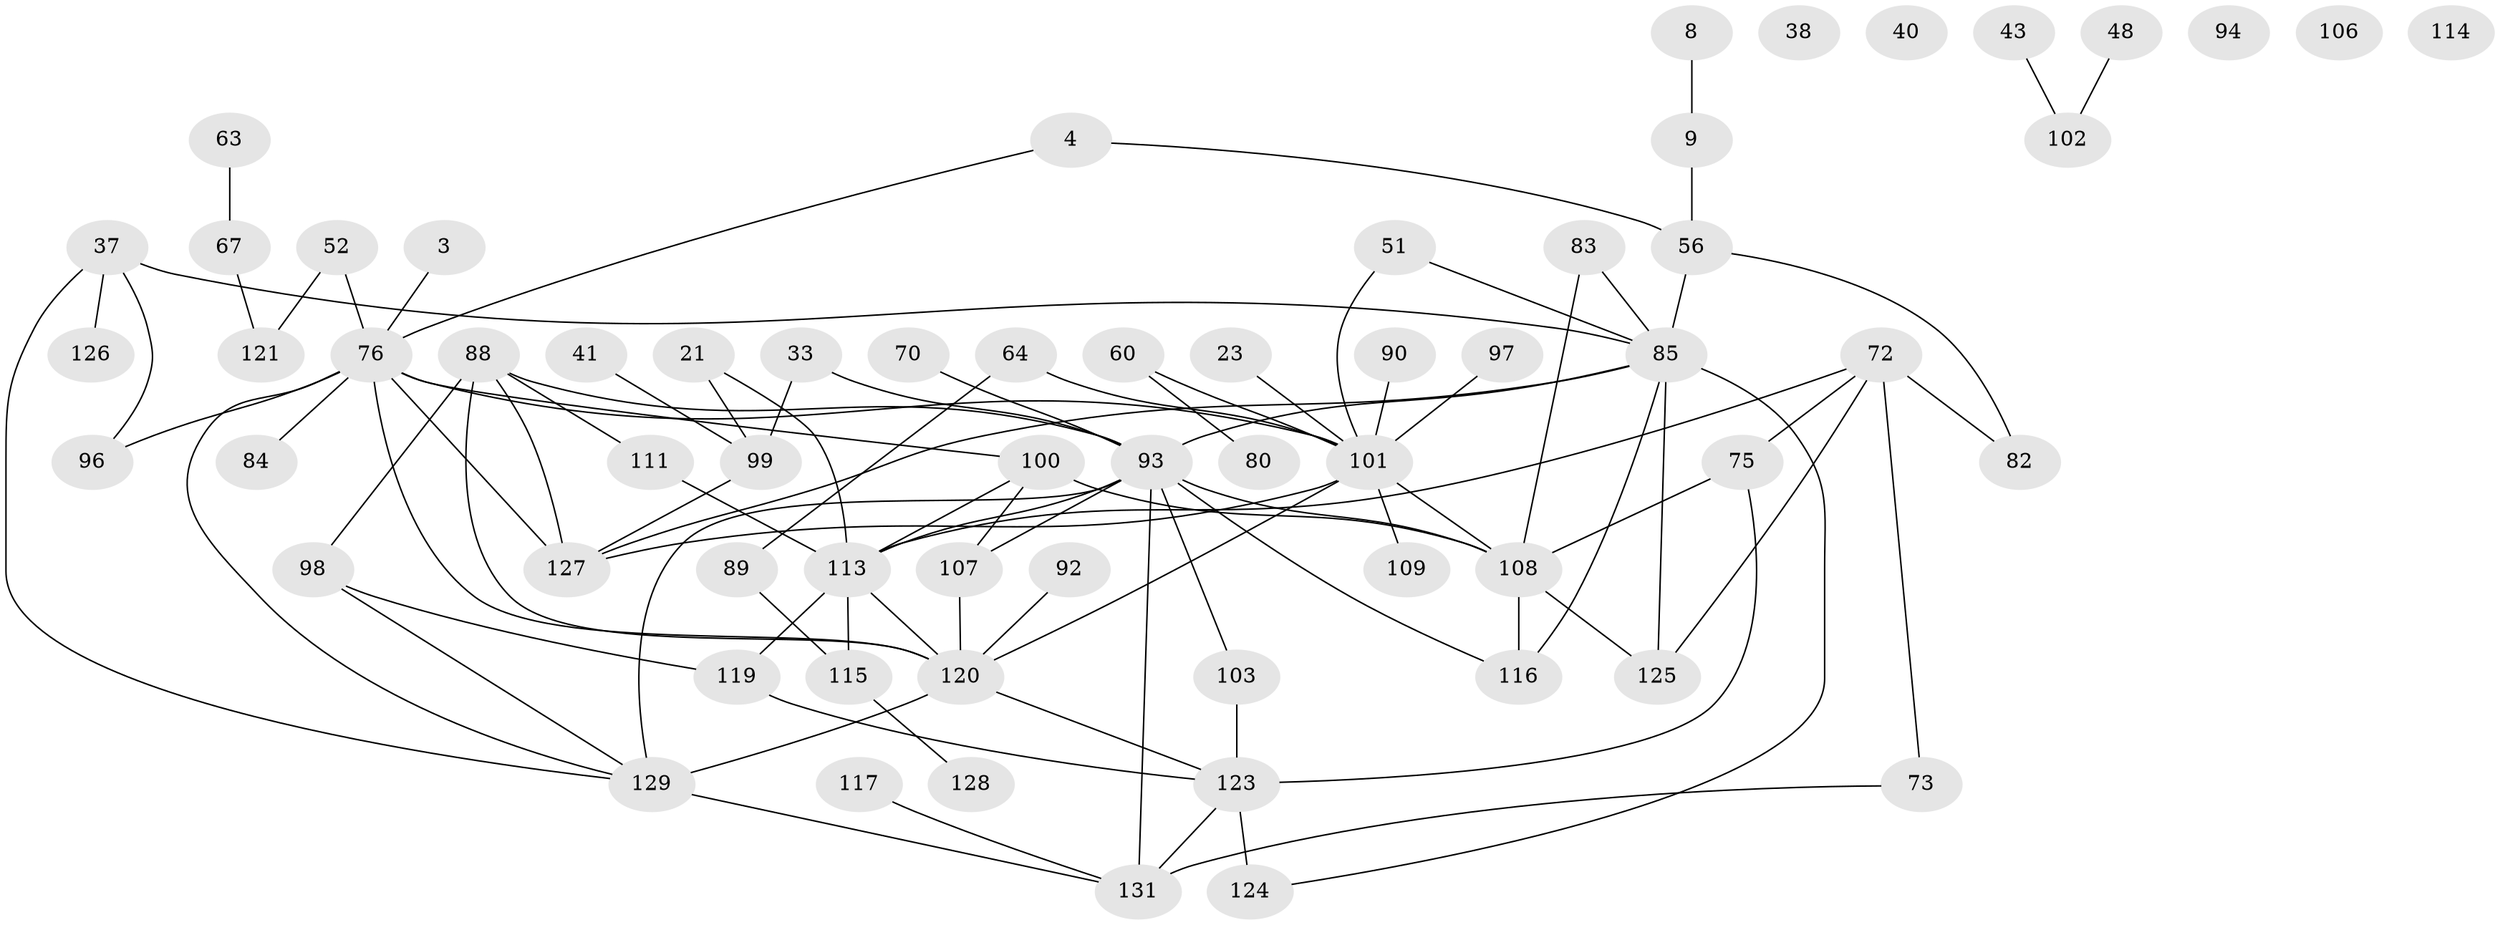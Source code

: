 // original degree distribution, {3: 0.2366412213740458, 6: 0.03816793893129771, 1: 0.16030534351145037, 2: 0.26717557251908397, 5: 0.0916030534351145, 4: 0.13740458015267176, 7: 0.030534351145038167, 0: 0.03816793893129771}
// Generated by graph-tools (version 1.1) at 2025/39/03/09/25 04:39:25]
// undirected, 65 vertices, 94 edges
graph export_dot {
graph [start="1"]
  node [color=gray90,style=filled];
  3;
  4;
  8;
  9;
  21;
  23;
  33;
  37 [super="+16"];
  38;
  40;
  41;
  43;
  48;
  51;
  52;
  56;
  60;
  63;
  64;
  67;
  70;
  72 [super="+17+10"];
  73;
  75 [super="+2"];
  76 [super="+29+55"];
  80;
  82 [super="+6"];
  83;
  84;
  85 [super="+28"];
  88 [super="+74"];
  89;
  90;
  92;
  93 [super="+86+45+50"];
  94;
  96;
  97;
  98 [super="+59"];
  99 [super="+18"];
  100;
  101 [super="+13+79+25"];
  102;
  103;
  106;
  107 [super="+5+87+105"];
  108 [super="+39+58+81"];
  109;
  111 [super="+69"];
  113 [super="+95+62"];
  114;
  115;
  116 [super="+104"];
  117;
  119;
  120 [super="+36"];
  121;
  123 [super="+24+66"];
  124 [super="+77"];
  125;
  126;
  127 [super="+53+65+112+91"];
  128;
  129 [super="+32+42+54+61+110+118"];
  131 [super="+130+122"];
  3 -- 76;
  4 -- 56;
  4 -- 76;
  8 -- 9;
  9 -- 56;
  21 -- 113;
  21 -- 99;
  23 -- 101;
  33 -- 93;
  33 -- 99;
  37 -- 85 [weight=2];
  37 -- 96;
  37 -- 126 [weight=2];
  37 -- 129;
  41 -- 99;
  43 -- 102;
  48 -- 102;
  51 -- 85;
  51 -- 101;
  52 -- 76;
  52 -- 121;
  56 -- 82;
  56 -- 85;
  60 -- 80;
  60 -- 101;
  63 -- 67;
  64 -- 89;
  64 -- 101;
  67 -- 121;
  70 -- 93;
  72 -- 73;
  72 -- 82;
  72 -- 113;
  72 -- 125;
  72 -- 75;
  73 -- 131;
  75 -- 108 [weight=3];
  75 -- 123 [weight=2];
  76 -- 84;
  76 -- 100 [weight=2];
  76 -- 96;
  76 -- 101 [weight=2];
  76 -- 129 [weight=3];
  76 -- 127;
  76 -- 120;
  83 -- 85;
  83 -- 108;
  85 -- 116;
  85 -- 124;
  85 -- 125 [weight=2];
  85 -- 127;
  85 -- 93 [weight=2];
  88 -- 111;
  88 -- 98;
  88 -- 120;
  88 -- 93;
  88 -- 127;
  89 -- 115;
  90 -- 101;
  92 -- 120;
  93 -- 113 [weight=2];
  93 -- 107 [weight=2];
  93 -- 131;
  93 -- 103;
  93 -- 129 [weight=5];
  93 -- 108;
  93 -- 116;
  97 -- 101;
  98 -- 129 [weight=2];
  98 -- 119;
  99 -- 127;
  100 -- 108;
  100 -- 107;
  100 -- 113;
  101 -- 108 [weight=4];
  101 -- 109;
  101 -- 120;
  101 -- 127;
  103 -- 123;
  107 -- 120 [weight=2];
  108 -- 125;
  108 -- 116;
  111 -- 113;
  113 -- 115 [weight=2];
  113 -- 119;
  113 -- 120;
  115 -- 128;
  117 -- 131;
  119 -- 123;
  120 -- 123 [weight=2];
  120 -- 129;
  123 -- 131 [weight=2];
  123 -- 124 [weight=2];
  129 -- 131 [weight=2];
}
